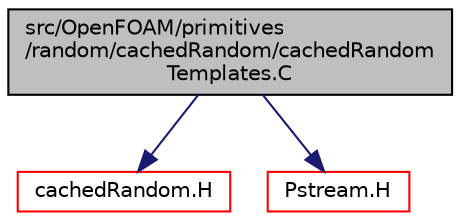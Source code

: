 digraph "src/OpenFOAM/primitives/random/cachedRandom/cachedRandomTemplates.C"
{
  bgcolor="transparent";
  edge [fontname="Helvetica",fontsize="10",labelfontname="Helvetica",labelfontsize="10"];
  node [fontname="Helvetica",fontsize="10",shape=record];
  Node0 [label="src/OpenFOAM/primitives\l/random/cachedRandom/cachedRandom\lTemplates.C",height=0.2,width=0.4,color="black", fillcolor="grey75", style="filled", fontcolor="black"];
  Node0 -> Node1 [color="midnightblue",fontsize="10",style="solid",fontname="Helvetica"];
  Node1 [label="cachedRandom.H",height=0.2,width=0.4,color="red",URL="$a13247.html"];
  Node0 -> Node64 [color="midnightblue",fontsize="10",style="solid",fontname="Helvetica"];
  Node64 [label="Pstream.H",height=0.2,width=0.4,color="red",URL="$a09860.html"];
}
